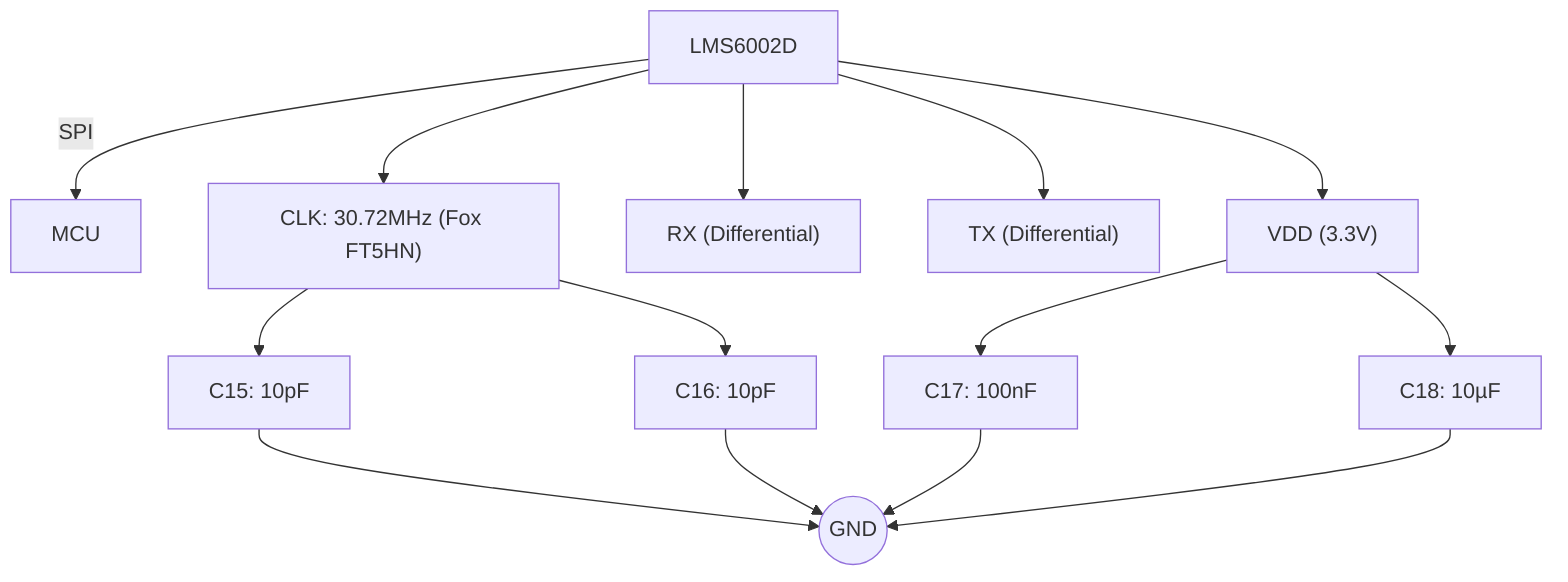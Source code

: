 graph TD
    GND((GND))
    LMS6002D -->|SPI| MCU
    LMS6002D --> CLK["CLK: 30.72MHz (Fox FT5HN)"]
    CLK --> C15["C15: 10pF"]
    CLK --> C16["C16: 10pF"]
    C15 --> GND
    C16 --> GND

    LMS6002D --> RX["RX (Differential)"]
    LMS6002D --> TX["TX (Differential)"]

    LMS6002D --> VDD["VDD (3.3V)"]
    VDD --> C17["C17: 100nF"]
    VDD --> C18["C18: 10µF"]
    C17 --> GND
    C18 --> GND